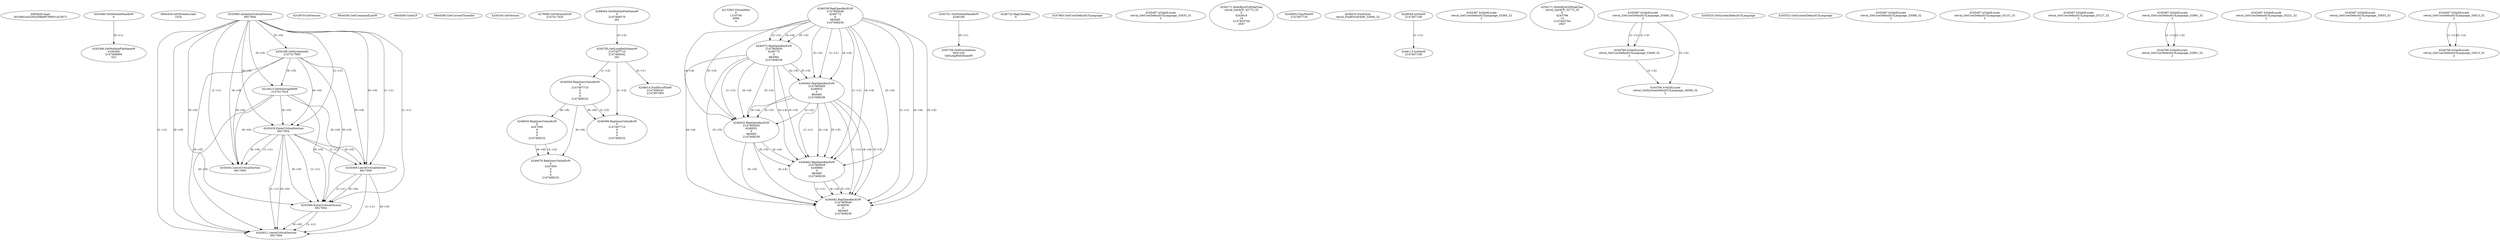 // Global SCDG with merge call
digraph {
	0 [label="6850628.main
0016901ee5292d2f8e89799931d23873"]
	1 [label="4254480.GetModuleHandleW
0"]
	2 [label="6844434.SetThreadLocale
1024"]
	3 [label="4243965.InitializeCriticalSection
6917004"]
	4 [label="4243979.GetVersion
"]
	5 [label="4250188.GetSystemInfo
2147417660"]
	3 -> 5 [label="(0-->0)"]
	6 [label="6844540.GetCommandLineW
"]
	7 [label="4214413.GetStartupInfoW
2147417624"]
	3 -> 7 [label="(0-->0)"]
	5 -> 7 [label="(0-->0)"]
	8 [label="6844560.GetACP
"]
	9 [label="6844580.GetCurrentThreadId
"]
	10 [label="4250204.GetVersion
"]
	11 [label="4276690.GetVersionExW
2147417420"]
	12 [label="4243306.GetModuleFileNameW
4194304
2147408904
522"]
	1 -> 12 [label="(0-->1)"]
	13 [label="4248064.GetModuleFileNameW
0
2147408370
261"]
	14 [label="4215383.VirtualAlloc
0
1310704
4096
4"]
	15 [label="4246338.RegOpenKeyExW
2147483649
4246772
0
983065
2147408236"]
	16 [label="4245741.GetModuleHandleW
4246160"]
	17 [label="4245758.GetProcAddress
9441320
GetLongPathNameW"]
	16 -> 17 [label="(0-->1)"]
	18 [label="4245785.GetLongPathNameW
2147407710
2147406542
261"]
	13 -> 18 [label="(3-->3)"]
	19 [label="4246556.RegQueryValueExW
0
2147407710
0
0
0
2147408232"]
	18 -> 19 [label="(1-->2)"]
	20 [label="4246599.RegQueryValueExW
0
2147407710
0
0
0
2147408232"]
	18 -> 20 [label="(1-->2)"]
	19 -> 20 [label="(2-->2)"]
	19 -> 20 [label="(6-->6)"]
	21 [label="4246722.RegCloseKey
0"]
	22 [label="4247883.GetUserDefaultUILanguage
"]
	23 [label="4245418.EnterCriticalSection
6917004"]
	3 -> 23 [label="(1-->1)"]
	3 -> 23 [label="(0-->0)"]
	5 -> 23 [label="(0-->0)"]
	7 -> 23 [label="(0-->0)"]
	24 [label="4245469.LeaveCriticalSection
6917004"]
	3 -> 24 [label="(1-->1)"]
	23 -> 24 [label="(1-->1)"]
	3 -> 24 [label="(0-->0)"]
	5 -> 24 [label="(0-->0)"]
	7 -> 24 [label="(0-->0)"]
	23 -> 24 [label="(0-->0)"]
	25 [label="4245487.IsValidLocale
retval_GetUserDefaultUILanguage_33035_32
2"]
	26 [label="4250171.MultiByteToWideChar
retval_GetACP_32773_32
0
4243616
14
2147403704
2047"]
	27 [label="4246372.RegOpenKeyExW
2147483650
4246772
0
983065
2147408236"]
	15 -> 27 [label="(2-->2)"]
	15 -> 27 [label="(4-->4)"]
	15 -> 27 [label="(5-->5)"]
	28 [label="4246402.RegOpenKeyExW
2147483649
4246832
0
983065
2147408236"]
	15 -> 28 [label="(1-->1)"]
	15 -> 28 [label="(4-->4)"]
	27 -> 28 [label="(4-->4)"]
	15 -> 28 [label="(5-->5)"]
	27 -> 28 [label="(5-->5)"]
	29 [label="4245683.CharNextW
2147407716"]
	30 [label="4246014.FindFirstFileW
2147406542
2147407064"]
	18 -> 30 [label="(2-->1)"]
	31 [label="4246032.FindClose
retval_FindFirstFileW_32940_32"]
	32 [label="4246044.lstrlenW
2147407108"]
	33 [label="4246113.lstrlenW
2147407108"]
	32 -> 33 [label="(1-->1)"]
	34 [label="4245454.LeaveCriticalSection
6917004"]
	3 -> 34 [label="(1-->1)"]
	23 -> 34 [label="(1-->1)"]
	3 -> 34 [label="(0-->0)"]
	5 -> 34 [label="(0-->0)"]
	7 -> 34 [label="(0-->0)"]
	23 -> 34 [label="(0-->0)"]
	35 [label="4246432.RegOpenKeyExW
2147483650
4246832
0
983065
2147408236"]
	27 -> 35 [label="(1-->1)"]
	28 -> 35 [label="(2-->2)"]
	15 -> 35 [label="(4-->4)"]
	27 -> 35 [label="(4-->4)"]
	28 -> 35 [label="(4-->4)"]
	15 -> 35 [label="(5-->5)"]
	27 -> 35 [label="(5-->5)"]
	28 -> 35 [label="(5-->5)"]
	36 [label="4246462.RegOpenKeyExW
2147483649
4246884
0
983065
2147408236"]
	15 -> 36 [label="(1-->1)"]
	28 -> 36 [label="(1-->1)"]
	15 -> 36 [label="(4-->4)"]
	27 -> 36 [label="(4-->4)"]
	28 -> 36 [label="(4-->4)"]
	35 -> 36 [label="(4-->4)"]
	15 -> 36 [label="(5-->5)"]
	27 -> 36 [label="(5-->5)"]
	28 -> 36 [label="(5-->5)"]
	35 -> 36 [label="(5-->5)"]
	37 [label="4246492.RegOpenKeyExW
2147483649
4246936
0
983065
2147408236"]
	15 -> 37 [label="(1-->1)"]
	28 -> 37 [label="(1-->1)"]
	36 -> 37 [label="(1-->1)"]
	15 -> 37 [label="(4-->4)"]
	27 -> 37 [label="(4-->4)"]
	28 -> 37 [label="(4-->4)"]
	35 -> 37 [label="(4-->4)"]
	36 -> 37 [label="(4-->4)"]
	15 -> 37 [label="(5-->5)"]
	27 -> 37 [label="(5-->5)"]
	28 -> 37 [label="(5-->5)"]
	35 -> 37 [label="(5-->5)"]
	36 -> 37 [label="(5-->5)"]
	38 [label="4246635.RegQueryValueExW
0
4247000
0
0
0
2147408232"]
	19 -> 38 [label="(6-->6)"]
	39 [label="4245487.IsValidLocale
retval_GetUserDefaultUILanguage_33365_32
2"]
	40 [label="4250171.MultiByteToWideChar
retval_GetACP_32773_32
0
4243796
13
2147403704
2047"]
	41 [label="4245487.IsValidLocale
retval_GetUserDefaultUILanguage_33409_32
2"]
	42 [label="4244766.IsValidLocale
retval_GetUserDefaultUILanguage_33409_32
2"]
	41 -> 42 [label="(1-->1)"]
	41 -> 42 [label="(2-->2)"]
	43 [label="4245525.GetSystemDefaultUILanguage
"]
	44 [label="4245552.GetSystemDefaultUILanguage
"]
	45 [label="4244766.IsValidLocale
retval_GetSystemDefaultUILanguage_34086_32
2"]
	41 -> 45 [label="(2-->2)"]
	42 -> 45 [label="(2-->2)"]
	46 [label="4245580.EnterCriticalSection
6917004"]
	3 -> 46 [label="(1-->1)"]
	23 -> 46 [label="(1-->1)"]
	24 -> 46 [label="(1-->1)"]
	3 -> 46 [label="(0-->0)"]
	5 -> 46 [label="(0-->0)"]
	7 -> 46 [label="(0-->0)"]
	23 -> 46 [label="(0-->0)"]
	24 -> 46 [label="(0-->0)"]
	47 [label="4245621.LeaveCriticalSection
6917004"]
	3 -> 47 [label="(1-->1)"]
	23 -> 47 [label="(1-->1)"]
	24 -> 47 [label="(1-->1)"]
	46 -> 47 [label="(1-->1)"]
	3 -> 47 [label="(0-->0)"]
	5 -> 47 [label="(0-->0)"]
	7 -> 47 [label="(0-->0)"]
	23 -> 47 [label="(0-->0)"]
	24 -> 47 [label="(0-->0)"]
	46 -> 47 [label="(0-->0)"]
	48 [label="4246676.RegQueryValueExW
0
4247000
0
0
0
2147408232"]
	38 -> 48 [label="(2-->2)"]
	19 -> 48 [label="(6-->6)"]
	38 -> 48 [label="(6-->6)"]
	49 [label="4245487.IsValidLocale
retval_GetUserDefaultUILanguage_33088_32
2"]
	50 [label="4245487.IsValidLocale
retval_GetUserDefaultUILanguage_33151_32
2"]
	51 [label="4245487.IsValidLocale
retval_GetUserDefaultUILanguage_33127_32
2"]
	52 [label="4245487.IsValidLocale
retval_GetUserDefaultUILanguage_32981_32
2"]
	53 [label="4244766.IsValidLocale
retval_GetUserDefaultUILanguage_32981_32
2"]
	52 -> 53 [label="(1-->1)"]
	52 -> 53 [label="(2-->2)"]
	54 [label="4245487.IsValidLocale
retval_GetUserDefaultUILanguage_33221_32
2"]
	55 [label="4245487.IsValidLocale
retval_GetUserDefaultUILanguage_33653_32
2"]
	56 [label="4245487.IsValidLocale
retval_GetUserDefaultUILanguage_33613_32
2"]
	57 [label="4244766.IsValidLocale
retval_GetUserDefaultUILanguage_33613_32
2"]
	56 -> 57 [label="(1-->1)"]
	56 -> 57 [label="(2-->2)"]
}
